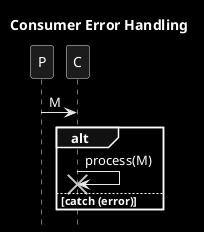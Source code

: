 @startuml
title Consumer Error Handling
hide footbox
skinparam monochrome reverse

P->C: M
alt
'    loop timed retry 10
        C->C!!: process(M)
'    end
else catch (error)
'    hnote over C: retry N times ± max time
'    hnote over C: log.error("[ALARM-P1]M")
'    C->B: M to DLQ
'    C->B: PaymentFailedEvent
end

@enduml
